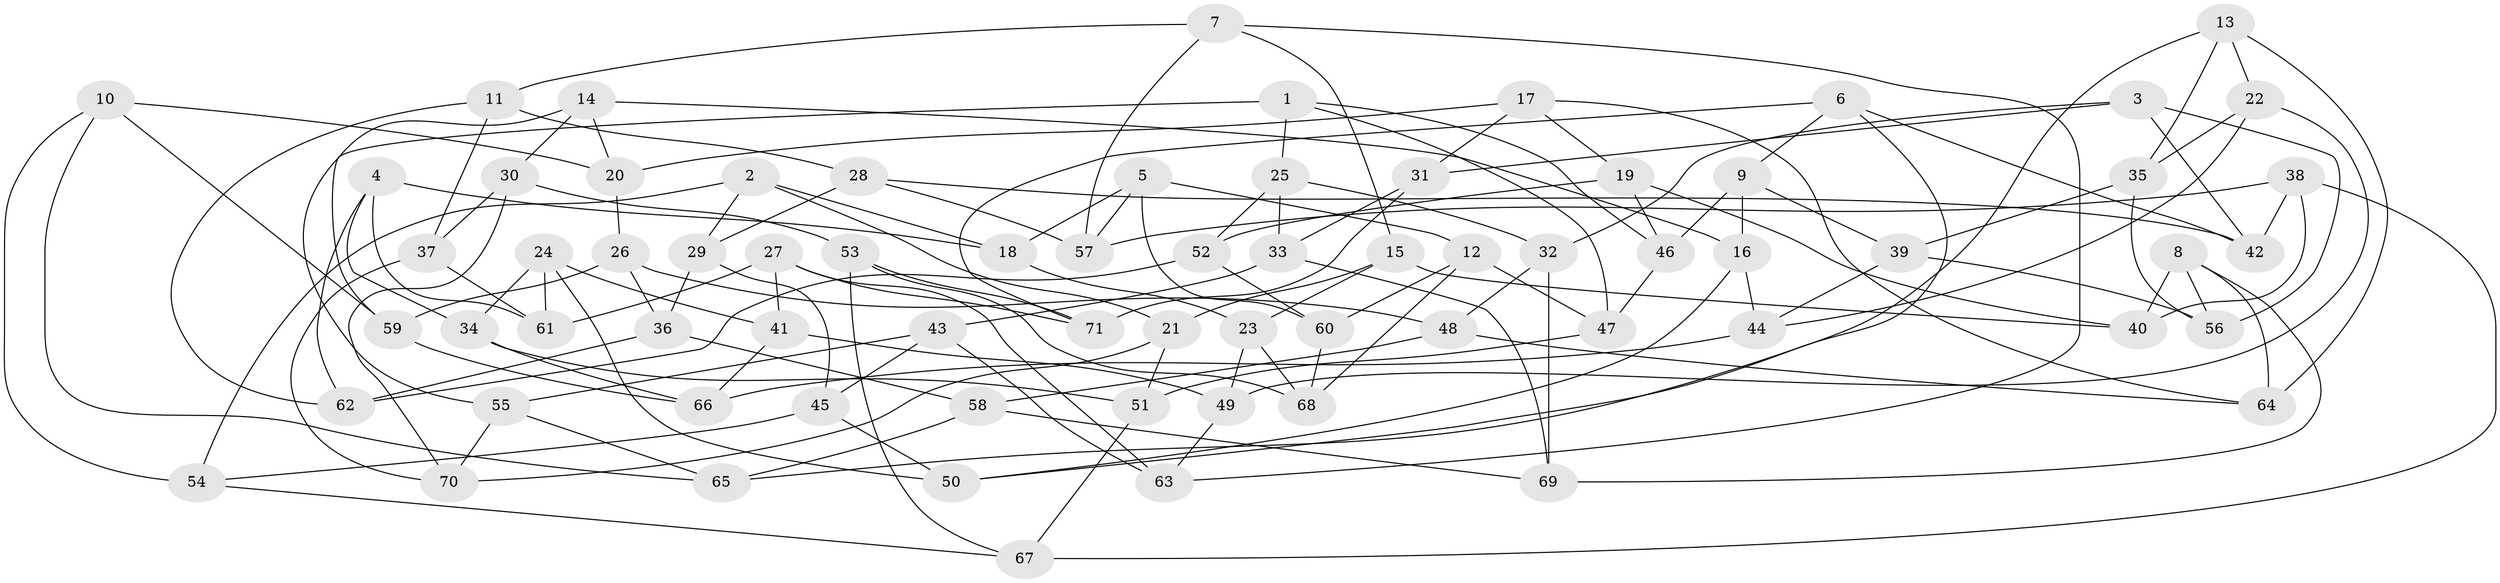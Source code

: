 // coarse degree distribution, {4: 0.6511627906976745, 9: 0.09302325581395349, 8: 0.023255813953488372, 7: 0.023255813953488372, 3: 0.16279069767441862, 10: 0.023255813953488372, 2: 0.023255813953488372}
// Generated by graph-tools (version 1.1) at 2025/53/03/04/25 22:53:37]
// undirected, 71 vertices, 142 edges
graph export_dot {
  node [color=gray90,style=filled];
  1;
  2;
  3;
  4;
  5;
  6;
  7;
  8;
  9;
  10;
  11;
  12;
  13;
  14;
  15;
  16;
  17;
  18;
  19;
  20;
  21;
  22;
  23;
  24;
  25;
  26;
  27;
  28;
  29;
  30;
  31;
  32;
  33;
  34;
  35;
  36;
  37;
  38;
  39;
  40;
  41;
  42;
  43;
  44;
  45;
  46;
  47;
  48;
  49;
  50;
  51;
  52;
  53;
  54;
  55;
  56;
  57;
  58;
  59;
  60;
  61;
  62;
  63;
  64;
  65;
  66;
  67;
  68;
  69;
  70;
  71;
  1 -- 55;
  1 -- 47;
  1 -- 46;
  1 -- 25;
  2 -- 21;
  2 -- 18;
  2 -- 54;
  2 -- 29;
  3 -- 31;
  3 -- 32;
  3 -- 42;
  3 -- 56;
  4 -- 34;
  4 -- 18;
  4 -- 61;
  4 -- 62;
  5 -- 12;
  5 -- 57;
  5 -- 60;
  5 -- 18;
  6 -- 9;
  6 -- 42;
  6 -- 71;
  6 -- 50;
  7 -- 11;
  7 -- 15;
  7 -- 63;
  7 -- 57;
  8 -- 40;
  8 -- 69;
  8 -- 56;
  8 -- 64;
  9 -- 39;
  9 -- 16;
  9 -- 46;
  10 -- 65;
  10 -- 59;
  10 -- 20;
  10 -- 54;
  11 -- 37;
  11 -- 62;
  11 -- 28;
  12 -- 47;
  12 -- 60;
  12 -- 68;
  13 -- 64;
  13 -- 35;
  13 -- 65;
  13 -- 22;
  14 -- 16;
  14 -- 20;
  14 -- 30;
  14 -- 59;
  15 -- 21;
  15 -- 40;
  15 -- 23;
  16 -- 44;
  16 -- 50;
  17 -- 19;
  17 -- 20;
  17 -- 64;
  17 -- 31;
  18 -- 23;
  19 -- 46;
  19 -- 40;
  19 -- 52;
  20 -- 26;
  21 -- 70;
  21 -- 51;
  22 -- 44;
  22 -- 49;
  22 -- 35;
  23 -- 68;
  23 -- 49;
  24 -- 41;
  24 -- 34;
  24 -- 61;
  24 -- 50;
  25 -- 32;
  25 -- 33;
  25 -- 52;
  26 -- 48;
  26 -- 36;
  26 -- 59;
  27 -- 71;
  27 -- 61;
  27 -- 41;
  27 -- 63;
  28 -- 29;
  28 -- 57;
  28 -- 42;
  29 -- 36;
  29 -- 45;
  30 -- 70;
  30 -- 37;
  30 -- 53;
  31 -- 33;
  31 -- 71;
  32 -- 69;
  32 -- 48;
  33 -- 43;
  33 -- 69;
  34 -- 51;
  34 -- 66;
  35 -- 56;
  35 -- 39;
  36 -- 58;
  36 -- 62;
  37 -- 70;
  37 -- 61;
  38 -- 57;
  38 -- 40;
  38 -- 42;
  38 -- 67;
  39 -- 56;
  39 -- 44;
  41 -- 49;
  41 -- 66;
  43 -- 55;
  43 -- 45;
  43 -- 63;
  44 -- 66;
  45 -- 54;
  45 -- 50;
  46 -- 47;
  47 -- 51;
  48 -- 58;
  48 -- 64;
  49 -- 63;
  51 -- 67;
  52 -- 62;
  52 -- 60;
  53 -- 71;
  53 -- 68;
  53 -- 67;
  54 -- 67;
  55 -- 70;
  55 -- 65;
  58 -- 65;
  58 -- 69;
  59 -- 66;
  60 -- 68;
}
